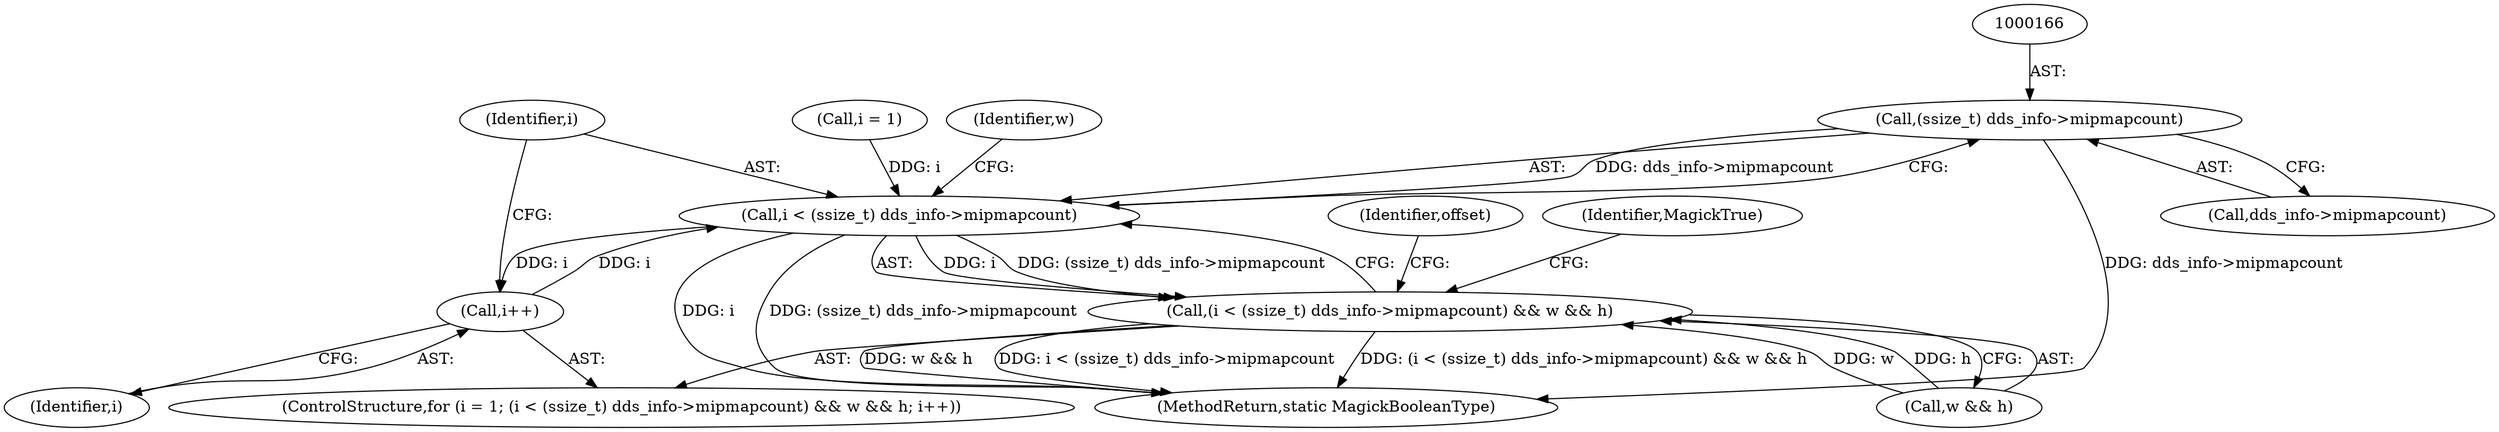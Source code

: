 digraph "0_ImageMagick_21eae25a8db5fdcd112dbcfcd9e5c37e32d32e2f@pointer" {
"1000165" [label="(Call,(ssize_t) dds_info->mipmapcount)"];
"1000163" [label="(Call,i < (ssize_t) dds_info->mipmapcount)"];
"1000162" [label="(Call,(i < (ssize_t) dds_info->mipmapcount) && w && h)"];
"1000173" [label="(Call,i++)"];
"1000167" [label="(Call,dds_info->mipmapcount)"];
"1000177" [label="(Identifier,offset)"];
"1000159" [label="(Call,i = 1)"];
"1000174" [label="(Identifier,i)"];
"1000209" [label="(MethodReturn,static MagickBooleanType)"];
"1000163" [label="(Call,i < (ssize_t) dds_info->mipmapcount)"];
"1000164" [label="(Identifier,i)"];
"1000158" [label="(ControlStructure,for (i = 1; (i < (ssize_t) dds_info->mipmapcount) && w && h; i++))"];
"1000165" [label="(Call,(ssize_t) dds_info->mipmapcount)"];
"1000170" [label="(Call,w && h)"];
"1000171" [label="(Identifier,w)"];
"1000173" [label="(Call,i++)"];
"1000208" [label="(Identifier,MagickTrue)"];
"1000162" [label="(Call,(i < (ssize_t) dds_info->mipmapcount) && w && h)"];
"1000165" -> "1000163"  [label="AST: "];
"1000165" -> "1000167"  [label="CFG: "];
"1000166" -> "1000165"  [label="AST: "];
"1000167" -> "1000165"  [label="AST: "];
"1000163" -> "1000165"  [label="CFG: "];
"1000165" -> "1000209"  [label="DDG: dds_info->mipmapcount"];
"1000165" -> "1000163"  [label="DDG: dds_info->mipmapcount"];
"1000163" -> "1000162"  [label="AST: "];
"1000164" -> "1000163"  [label="AST: "];
"1000171" -> "1000163"  [label="CFG: "];
"1000162" -> "1000163"  [label="CFG: "];
"1000163" -> "1000209"  [label="DDG: i"];
"1000163" -> "1000209"  [label="DDG: (ssize_t) dds_info->mipmapcount"];
"1000163" -> "1000162"  [label="DDG: i"];
"1000163" -> "1000162"  [label="DDG: (ssize_t) dds_info->mipmapcount"];
"1000159" -> "1000163"  [label="DDG: i"];
"1000173" -> "1000163"  [label="DDG: i"];
"1000163" -> "1000173"  [label="DDG: i"];
"1000162" -> "1000158"  [label="AST: "];
"1000162" -> "1000170"  [label="CFG: "];
"1000170" -> "1000162"  [label="AST: "];
"1000177" -> "1000162"  [label="CFG: "];
"1000208" -> "1000162"  [label="CFG: "];
"1000162" -> "1000209"  [label="DDG: w && h"];
"1000162" -> "1000209"  [label="DDG: i < (ssize_t) dds_info->mipmapcount"];
"1000162" -> "1000209"  [label="DDG: (i < (ssize_t) dds_info->mipmapcount) && w && h"];
"1000170" -> "1000162"  [label="DDG: w"];
"1000170" -> "1000162"  [label="DDG: h"];
"1000173" -> "1000158"  [label="AST: "];
"1000173" -> "1000174"  [label="CFG: "];
"1000174" -> "1000173"  [label="AST: "];
"1000164" -> "1000173"  [label="CFG: "];
}
